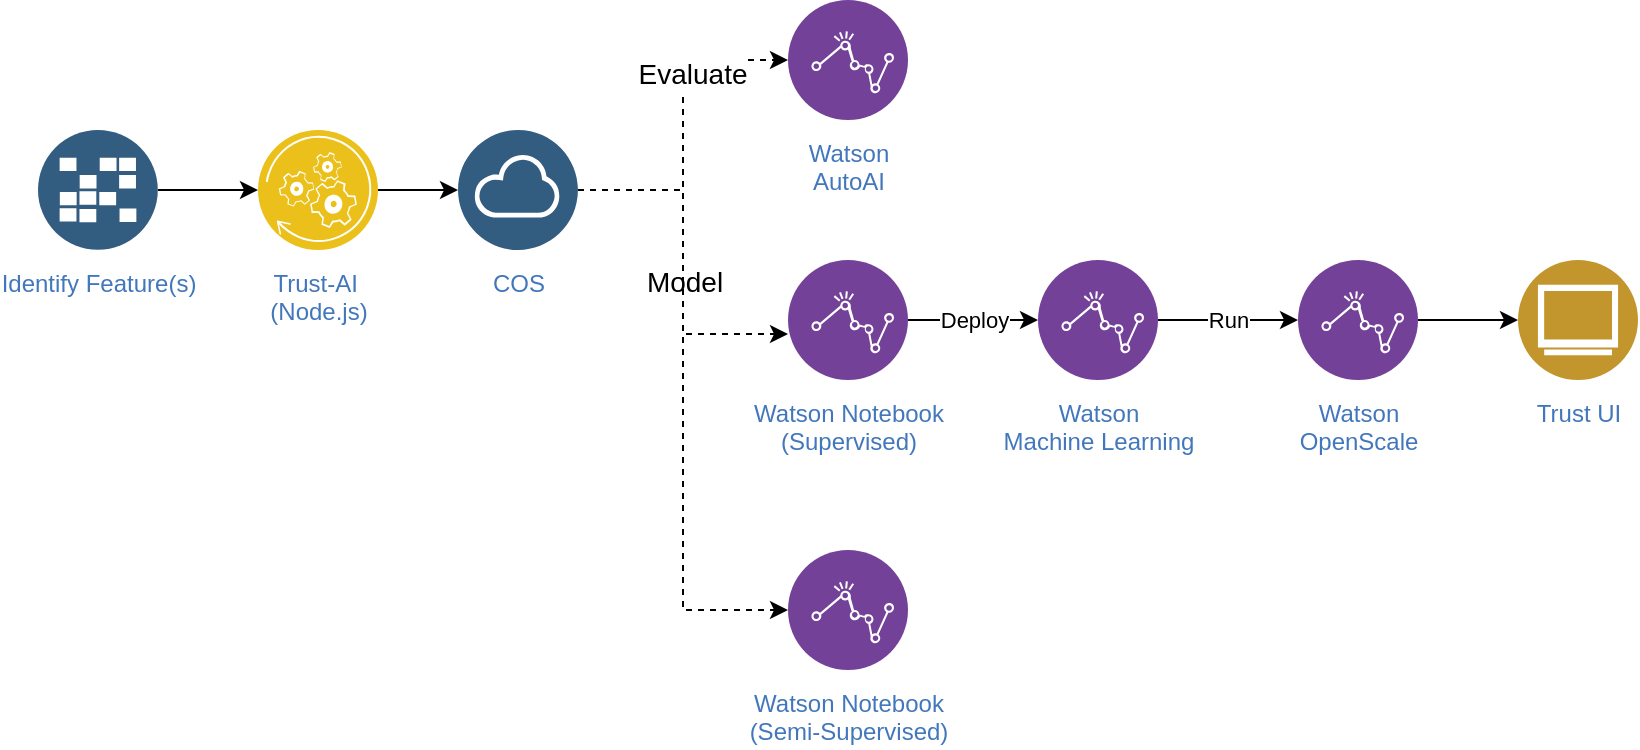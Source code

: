 <mxfile version="13.10.4" type="github">
  <diagram id="j21f6u2e4qj2vZepf9Lw" name="Page-1">
    <mxGraphModel dx="661" dy="593" grid="1" gridSize="10" guides="1" tooltips="1" connect="1" arrows="1" fold="1" page="1" pageScale="1" pageWidth="850" pageHeight="1100" math="0" shadow="0">
      <root>
        <mxCell id="0" />
        <mxCell id="1" parent="0" />
        <mxCell id="A17nTPrWeXEpB0igfruO-1" value="Identify Feature(s)" style="aspect=fixed;perimeter=ellipsePerimeter;html=1;align=center;shadow=0;dashed=0;fontColor=#4277BB;labelBackgroundColor=#ffffff;fontSize=12;spacingTop=3;image;image=img/lib/ibm/data/caches.svg;" parent="1" vertex="1">
          <mxGeometry x="50" y="170" width="60" height="60" as="geometry" />
        </mxCell>
        <mxCell id="A17nTPrWeXEpB0igfruO-13" value="Deploy" style="edgeStyle=orthogonalEdgeStyle;rounded=0;orthogonalLoop=1;jettySize=auto;html=1;exitX=1;exitY=0.5;exitDx=0;exitDy=0;entryX=0;entryY=0.5;entryDx=0;entryDy=0;" parent="1" source="mTP6DE1mnHivNKF8u6iY-1" target="A17nTPrWeXEpB0igfruO-6" edge="1">
          <mxGeometry relative="1" as="geometry" />
        </mxCell>
        <mxCell id="A17nTPrWeXEpB0igfruO-2" value="Watson &lt;br&gt;AutoAI" style="aspect=fixed;perimeter=ellipsePerimeter;html=1;align=center;shadow=0;dashed=0;fontColor=#4277BB;labelBackgroundColor=#ffffff;fontSize=12;spacingTop=3;image;image=img/lib/ibm/analytics/analytics.svg;" parent="1" vertex="1">
          <mxGeometry x="425" y="105" width="60" height="60" as="geometry" />
        </mxCell>
        <mxCell id="A17nTPrWeXEpB0igfruO-14" value="Run" style="edgeStyle=orthogonalEdgeStyle;rounded=0;orthogonalLoop=1;jettySize=auto;html=1;exitX=1;exitY=0.5;exitDx=0;exitDy=0;entryX=0;entryY=0.5;entryDx=0;entryDy=0;" parent="1" source="A17nTPrWeXEpB0igfruO-6" target="A17nTPrWeXEpB0igfruO-7" edge="1">
          <mxGeometry relative="1" as="geometry" />
        </mxCell>
        <mxCell id="A17nTPrWeXEpB0igfruO-6" value="Watson&lt;br&gt;Machine Learning" style="aspect=fixed;perimeter=ellipsePerimeter;html=1;align=center;shadow=0;dashed=0;fontColor=#4277BB;labelBackgroundColor=#ffffff;fontSize=12;spacingTop=3;image;image=img/lib/ibm/analytics/analytics.svg;" parent="1" vertex="1">
          <mxGeometry x="550" y="235" width="60" height="60" as="geometry" />
        </mxCell>
        <mxCell id="A17nTPrWeXEpB0igfruO-16" style="edgeStyle=orthogonalEdgeStyle;rounded=0;orthogonalLoop=1;jettySize=auto;html=1;exitX=1;exitY=0.5;exitDx=0;exitDy=0;entryX=0;entryY=0.5;entryDx=0;entryDy=0;" parent="1" source="A17nTPrWeXEpB0igfruO-7" target="A17nTPrWeXEpB0igfruO-15" edge="1">
          <mxGeometry relative="1" as="geometry" />
        </mxCell>
        <mxCell id="A17nTPrWeXEpB0igfruO-7" value="Watson &lt;br&gt;OpenScale" style="aspect=fixed;perimeter=ellipsePerimeter;html=1;align=center;shadow=0;dashed=0;fontColor=#4277BB;labelBackgroundColor=#ffffff;fontSize=12;spacingTop=3;image;image=img/lib/ibm/analytics/analytics.svg;" parent="1" vertex="1">
          <mxGeometry x="680" y="235" width="60" height="60" as="geometry" />
        </mxCell>
        <mxCell id="A17nTPrWeXEpB0igfruO-15" value="Trust UI" style="aspect=fixed;perimeter=ellipsePerimeter;html=1;align=center;shadow=0;dashed=0;fontColor=#4277BB;labelBackgroundColor=#ffffff;fontSize=12;spacingTop=3;image;image=img/lib/ibm/users/browser.svg;" parent="1" vertex="1">
          <mxGeometry x="790" y="235" width="60" height="60" as="geometry" />
        </mxCell>
        <mxCell id="mTP6DE1mnHivNKF8u6iY-1" value="Watson Notebook&lt;br&gt;(Supervised)" style="aspect=fixed;perimeter=ellipsePerimeter;html=1;align=center;shadow=0;dashed=0;fontColor=#4277BB;labelBackgroundColor=#ffffff;fontSize=12;spacingTop=3;image;image=img/lib/ibm/analytics/analytics.svg;" vertex="1" parent="1">
          <mxGeometry x="425" y="235" width="60" height="60" as="geometry" />
        </mxCell>
        <mxCell id="mTP6DE1mnHivNKF8u6iY-5" style="edgeStyle=orthogonalEdgeStyle;rounded=0;orthogonalLoop=1;jettySize=auto;html=1;exitX=1;exitY=0.5;exitDx=0;exitDy=0;entryX=0;entryY=0.5;entryDx=0;entryDy=0;" edge="1" parent="1" source="mTP6DE1mnHivNKF8u6iY-2" target="mTP6DE1mnHivNKF8u6iY-3">
          <mxGeometry relative="1" as="geometry" />
        </mxCell>
        <mxCell id="mTP6DE1mnHivNKF8u6iY-2" value="Trust-AI&amp;nbsp;&lt;br&gt;(Node.js)" style="aspect=fixed;perimeter=ellipsePerimeter;html=1;align=center;shadow=0;dashed=0;fontColor=#4277BB;labelBackgroundColor=#ffffff;fontSize=12;spacingTop=3;image;image=img/lib/ibm/applications/api_polyglot_runtimes.svg;" vertex="1" parent="1">
          <mxGeometry x="160" y="170" width="60" height="60" as="geometry" />
        </mxCell>
        <mxCell id="mTP6DE1mnHivNKF8u6iY-8" style="edgeStyle=orthogonalEdgeStyle;rounded=0;orthogonalLoop=1;jettySize=auto;html=1;exitX=1;exitY=0.5;exitDx=0;exitDy=0;entryX=0;entryY=0.5;entryDx=0;entryDy=0;dashed=1;" edge="1" parent="1" source="mTP6DE1mnHivNKF8u6iY-3" target="A17nTPrWeXEpB0igfruO-2">
          <mxGeometry relative="1" as="geometry" />
        </mxCell>
        <mxCell id="mTP6DE1mnHivNKF8u6iY-10" value="&lt;font style=&quot;font-size: 14px&quot;&gt;Evaluate&lt;/font&gt;" style="edgeLabel;html=1;align=center;verticalAlign=middle;resizable=0;points=[];" vertex="1" connectable="0" parent="mTP6DE1mnHivNKF8u6iY-8">
          <mxGeometry x="0.312" y="-3" relative="1" as="geometry">
            <mxPoint x="1" y="1" as="offset" />
          </mxGeometry>
        </mxCell>
        <mxCell id="mTP6DE1mnHivNKF8u6iY-9" style="edgeStyle=orthogonalEdgeStyle;rounded=0;orthogonalLoop=1;jettySize=auto;html=1;exitX=1;exitY=0.5;exitDx=0;exitDy=0;entryX=0;entryY=0.617;entryDx=0;entryDy=0;entryPerimeter=0;dashed=1;" edge="1" parent="1" source="mTP6DE1mnHivNKF8u6iY-3" target="mTP6DE1mnHivNKF8u6iY-1">
          <mxGeometry relative="1" as="geometry" />
        </mxCell>
        <mxCell id="mTP6DE1mnHivNKF8u6iY-11" value="&lt;font style=&quot;font-size: 14px&quot;&gt;Model&lt;/font&gt;" style="edgeLabel;html=1;align=center;verticalAlign=middle;resizable=0;points=[];" vertex="1" connectable="0" parent="mTP6DE1mnHivNKF8u6iY-9">
          <mxGeometry x="0.113" relative="1" as="geometry">
            <mxPoint as="offset" />
          </mxGeometry>
        </mxCell>
        <mxCell id="mTP6DE1mnHivNKF8u6iY-15" style="edgeStyle=orthogonalEdgeStyle;rounded=0;orthogonalLoop=1;jettySize=auto;html=1;exitX=1;exitY=0.5;exitDx=0;exitDy=0;entryX=0;entryY=0.5;entryDx=0;entryDy=0;dashed=1;" edge="1" parent="1" source="mTP6DE1mnHivNKF8u6iY-3" target="mTP6DE1mnHivNKF8u6iY-13">
          <mxGeometry relative="1" as="geometry" />
        </mxCell>
        <mxCell id="mTP6DE1mnHivNKF8u6iY-3" value="COS" style="aspect=fixed;perimeter=ellipsePerimeter;html=1;align=center;shadow=0;dashed=0;fontColor=#4277BB;labelBackgroundColor=#ffffff;fontSize=12;spacingTop=3;image;image=img/lib/ibm/data/cloud.svg;" vertex="1" parent="1">
          <mxGeometry x="260" y="170" width="60" height="60" as="geometry" />
        </mxCell>
        <mxCell id="mTP6DE1mnHivNKF8u6iY-4" value="" style="html=1;labelBackgroundColor=#ffffff;endArrow=classic;endFill=1;endSize=6;jettySize=auto;orthogonalLoop=1;strokeWidth=1;fontSize=14;exitX=1;exitY=0.5;exitDx=0;exitDy=0;entryX=0;entryY=0.5;entryDx=0;entryDy=0;" edge="1" parent="1" source="A17nTPrWeXEpB0igfruO-1" target="mTP6DE1mnHivNKF8u6iY-2">
          <mxGeometry width="60" height="60" relative="1" as="geometry">
            <mxPoint x="170" y="370" as="sourcePoint" />
            <mxPoint x="230" y="310" as="targetPoint" />
          </mxGeometry>
        </mxCell>
        <mxCell id="mTP6DE1mnHivNKF8u6iY-13" value="Watson Notebook&lt;br&gt;(Semi-Supervised)" style="aspect=fixed;perimeter=ellipsePerimeter;html=1;align=center;shadow=0;dashed=0;fontColor=#4277BB;labelBackgroundColor=#ffffff;fontSize=12;spacingTop=3;image;image=img/lib/ibm/analytics/analytics.svg;" vertex="1" parent="1">
          <mxGeometry x="425" y="380" width="60" height="60" as="geometry" />
        </mxCell>
      </root>
    </mxGraphModel>
  </diagram>
</mxfile>
